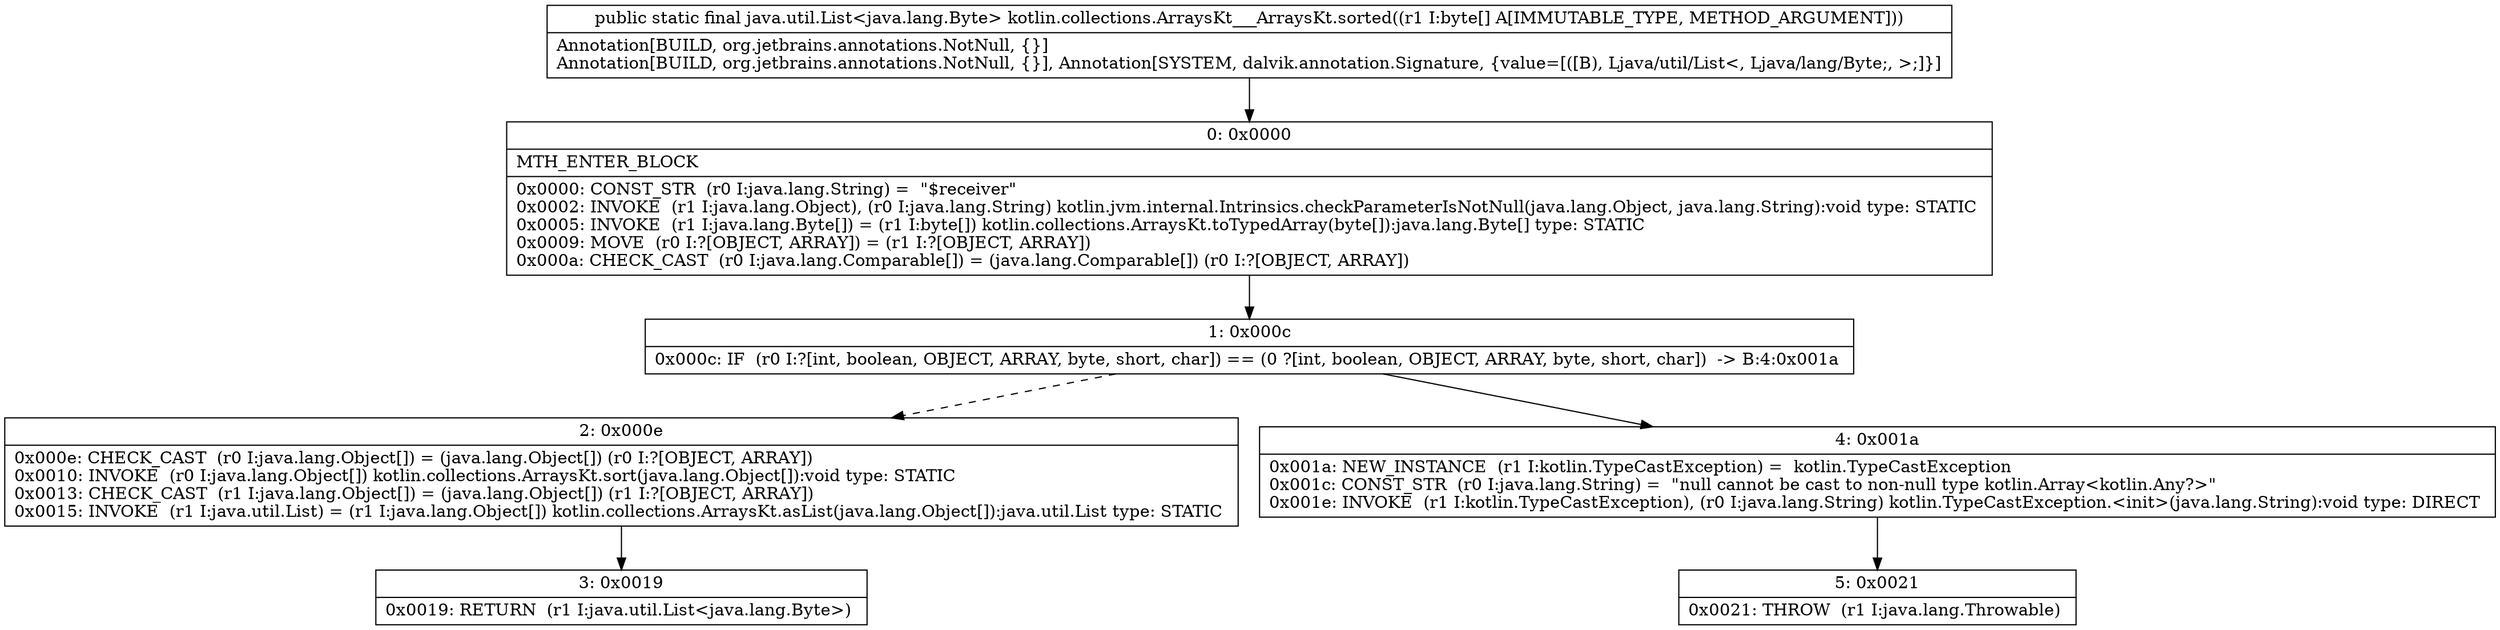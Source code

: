 digraph "CFG forkotlin.collections.ArraysKt___ArraysKt.sorted([B)Ljava\/util\/List;" {
Node_0 [shape=record,label="{0\:\ 0x0000|MTH_ENTER_BLOCK\l|0x0000: CONST_STR  (r0 I:java.lang.String) =  \"$receiver\" \l0x0002: INVOKE  (r1 I:java.lang.Object), (r0 I:java.lang.String) kotlin.jvm.internal.Intrinsics.checkParameterIsNotNull(java.lang.Object, java.lang.String):void type: STATIC \l0x0005: INVOKE  (r1 I:java.lang.Byte[]) = (r1 I:byte[]) kotlin.collections.ArraysKt.toTypedArray(byte[]):java.lang.Byte[] type: STATIC \l0x0009: MOVE  (r0 I:?[OBJECT, ARRAY]) = (r1 I:?[OBJECT, ARRAY]) \l0x000a: CHECK_CAST  (r0 I:java.lang.Comparable[]) = (java.lang.Comparable[]) (r0 I:?[OBJECT, ARRAY]) \l}"];
Node_1 [shape=record,label="{1\:\ 0x000c|0x000c: IF  (r0 I:?[int, boolean, OBJECT, ARRAY, byte, short, char]) == (0 ?[int, boolean, OBJECT, ARRAY, byte, short, char])  \-\> B:4:0x001a \l}"];
Node_2 [shape=record,label="{2\:\ 0x000e|0x000e: CHECK_CAST  (r0 I:java.lang.Object[]) = (java.lang.Object[]) (r0 I:?[OBJECT, ARRAY]) \l0x0010: INVOKE  (r0 I:java.lang.Object[]) kotlin.collections.ArraysKt.sort(java.lang.Object[]):void type: STATIC \l0x0013: CHECK_CAST  (r1 I:java.lang.Object[]) = (java.lang.Object[]) (r1 I:?[OBJECT, ARRAY]) \l0x0015: INVOKE  (r1 I:java.util.List) = (r1 I:java.lang.Object[]) kotlin.collections.ArraysKt.asList(java.lang.Object[]):java.util.List type: STATIC \l}"];
Node_3 [shape=record,label="{3\:\ 0x0019|0x0019: RETURN  (r1 I:java.util.List\<java.lang.Byte\>) \l}"];
Node_4 [shape=record,label="{4\:\ 0x001a|0x001a: NEW_INSTANCE  (r1 I:kotlin.TypeCastException) =  kotlin.TypeCastException \l0x001c: CONST_STR  (r0 I:java.lang.String) =  \"null cannot be cast to non\-null type kotlin.Array\<kotlin.Any?\>\" \l0x001e: INVOKE  (r1 I:kotlin.TypeCastException), (r0 I:java.lang.String) kotlin.TypeCastException.\<init\>(java.lang.String):void type: DIRECT \l}"];
Node_5 [shape=record,label="{5\:\ 0x0021|0x0021: THROW  (r1 I:java.lang.Throwable) \l}"];
MethodNode[shape=record,label="{public static final java.util.List\<java.lang.Byte\> kotlin.collections.ArraysKt___ArraysKt.sorted((r1 I:byte[] A[IMMUTABLE_TYPE, METHOD_ARGUMENT]))  | Annotation[BUILD, org.jetbrains.annotations.NotNull, \{\}]\lAnnotation[BUILD, org.jetbrains.annotations.NotNull, \{\}], Annotation[SYSTEM, dalvik.annotation.Signature, \{value=[([B), Ljava\/util\/List\<, Ljava\/lang\/Byte;, \>;]\}]\l}"];
MethodNode -> Node_0;
Node_0 -> Node_1;
Node_1 -> Node_2[style=dashed];
Node_1 -> Node_4;
Node_2 -> Node_3;
Node_4 -> Node_5;
}

